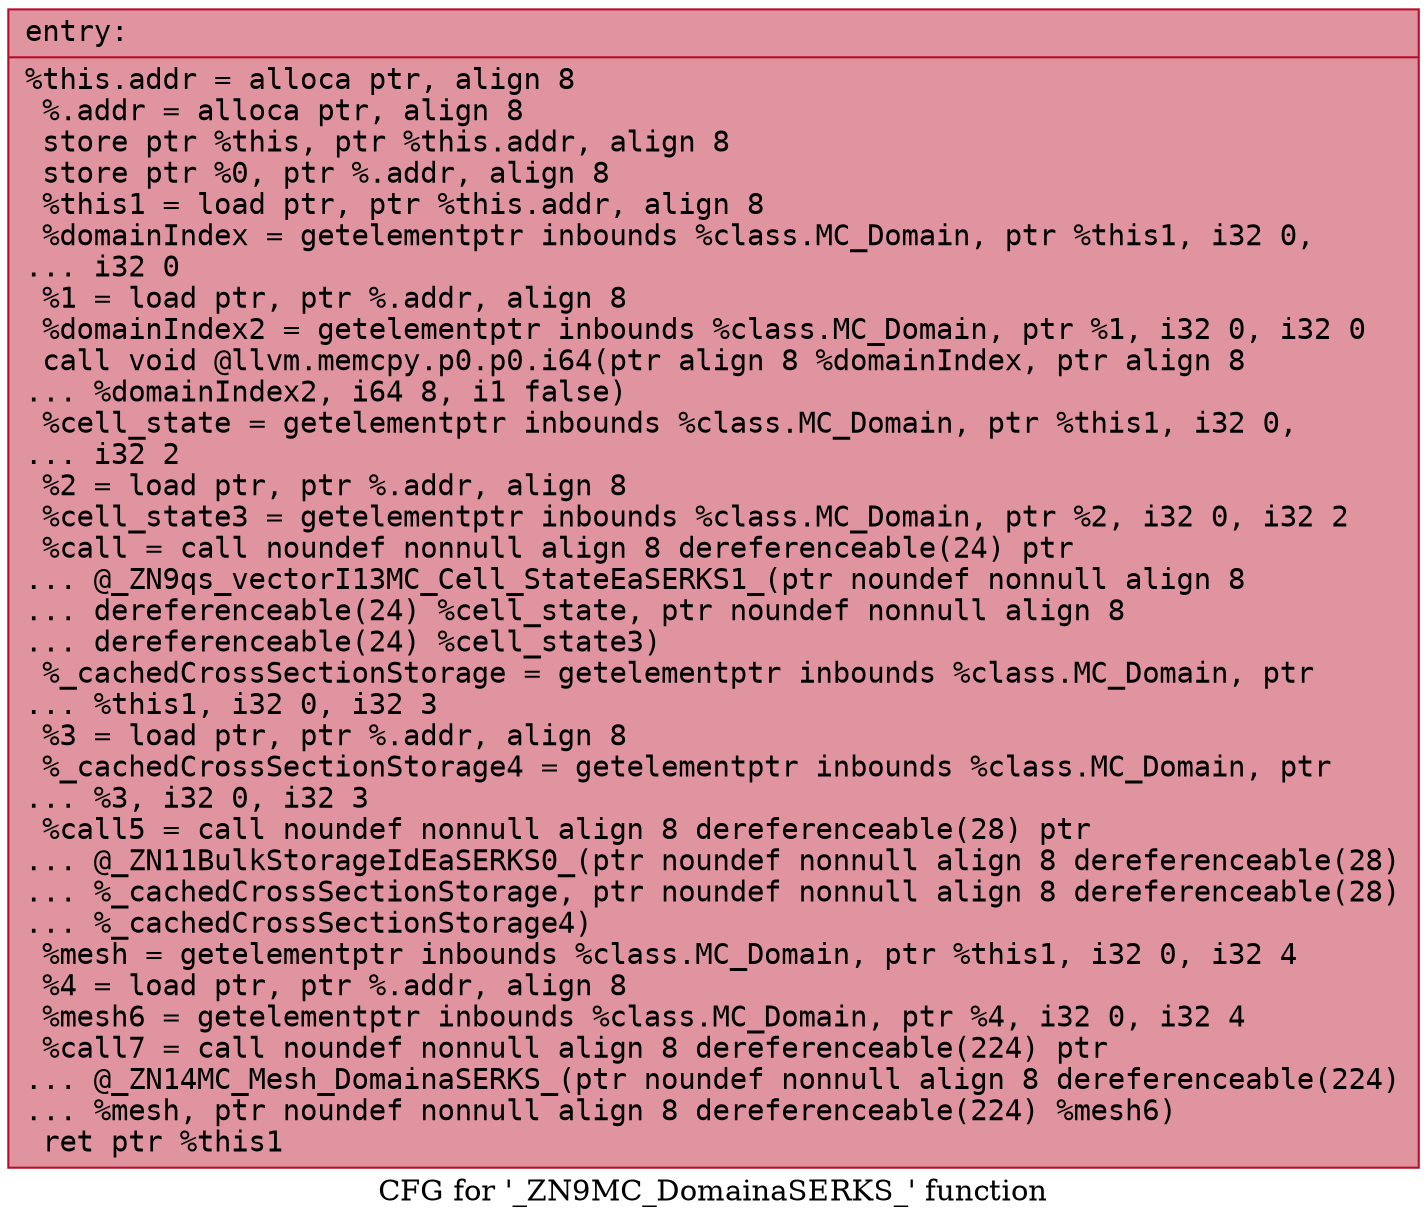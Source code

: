 digraph "CFG for '_ZN9MC_DomainaSERKS_' function" {
	label="CFG for '_ZN9MC_DomainaSERKS_' function";

	Node0x55dab488f690 [shape=record,color="#b70d28ff", style=filled, fillcolor="#b70d2870" fontname="Courier",label="{entry:\l|  %this.addr = alloca ptr, align 8\l  %.addr = alloca ptr, align 8\l  store ptr %this, ptr %this.addr, align 8\l  store ptr %0, ptr %.addr, align 8\l  %this1 = load ptr, ptr %this.addr, align 8\l  %domainIndex = getelementptr inbounds %class.MC_Domain, ptr %this1, i32 0,\l... i32 0\l  %1 = load ptr, ptr %.addr, align 8\l  %domainIndex2 = getelementptr inbounds %class.MC_Domain, ptr %1, i32 0, i32 0\l  call void @llvm.memcpy.p0.p0.i64(ptr align 8 %domainIndex, ptr align 8\l... %domainIndex2, i64 8, i1 false)\l  %cell_state = getelementptr inbounds %class.MC_Domain, ptr %this1, i32 0,\l... i32 2\l  %2 = load ptr, ptr %.addr, align 8\l  %cell_state3 = getelementptr inbounds %class.MC_Domain, ptr %2, i32 0, i32 2\l  %call = call noundef nonnull align 8 dereferenceable(24) ptr\l... @_ZN9qs_vectorI13MC_Cell_StateEaSERKS1_(ptr noundef nonnull align 8\l... dereferenceable(24) %cell_state, ptr noundef nonnull align 8\l... dereferenceable(24) %cell_state3)\l  %_cachedCrossSectionStorage = getelementptr inbounds %class.MC_Domain, ptr\l... %this1, i32 0, i32 3\l  %3 = load ptr, ptr %.addr, align 8\l  %_cachedCrossSectionStorage4 = getelementptr inbounds %class.MC_Domain, ptr\l... %3, i32 0, i32 3\l  %call5 = call noundef nonnull align 8 dereferenceable(28) ptr\l... @_ZN11BulkStorageIdEaSERKS0_(ptr noundef nonnull align 8 dereferenceable(28)\l... %_cachedCrossSectionStorage, ptr noundef nonnull align 8 dereferenceable(28)\l... %_cachedCrossSectionStorage4)\l  %mesh = getelementptr inbounds %class.MC_Domain, ptr %this1, i32 0, i32 4\l  %4 = load ptr, ptr %.addr, align 8\l  %mesh6 = getelementptr inbounds %class.MC_Domain, ptr %4, i32 0, i32 4\l  %call7 = call noundef nonnull align 8 dereferenceable(224) ptr\l... @_ZN14MC_Mesh_DomainaSERKS_(ptr noundef nonnull align 8 dereferenceable(224)\l... %mesh, ptr noundef nonnull align 8 dereferenceable(224) %mesh6)\l  ret ptr %this1\l}"];
}
